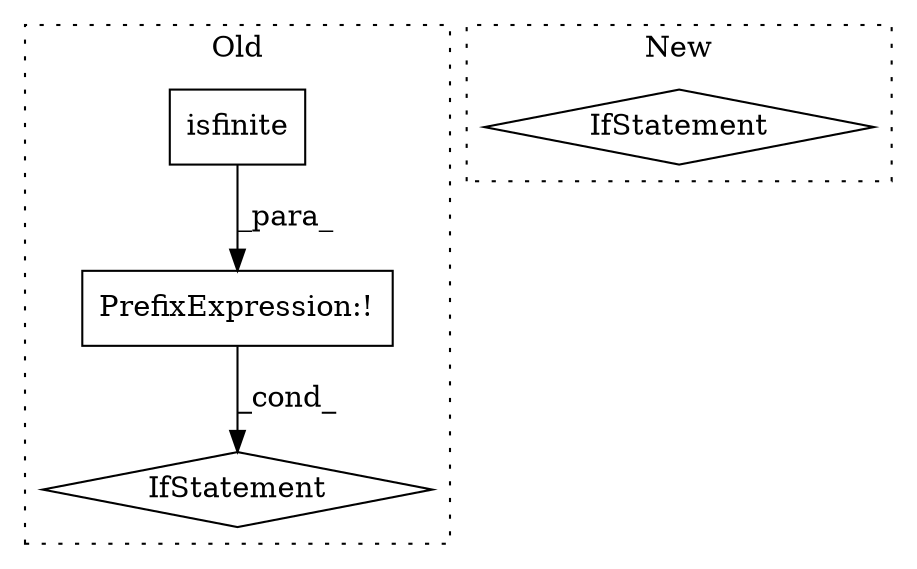 digraph G {
subgraph cluster0 {
1 [label="isfinite" a="32" s="9477,9498" l="9,1" shape="box"];
3 [label="IfStatement" a="25" s="9430,9500" l="4,2" shape="diamond"];
4 [label="PrefixExpression:!" a="38" s="9460" l="1" shape="box"];
label = "Old";
style="dotted";
}
subgraph cluster1 {
2 [label="IfStatement" a="25" s="9571,9619" l="4,2" shape="diamond"];
label = "New";
style="dotted";
}
1 -> 4 [label="_para_"];
4 -> 3 [label="_cond_"];
}